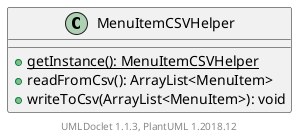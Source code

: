 @startuml

    class MenuItemCSVHelper {
        {static} +getInstance(): MenuItemCSVHelper
        +readFromCsv(): ArrayList<MenuItem>
        +writeToCsv(ArrayList<MenuItem>): void
    }


    center footer UMLDoclet 1.1.3, PlantUML 1.2018.12
@enduml
